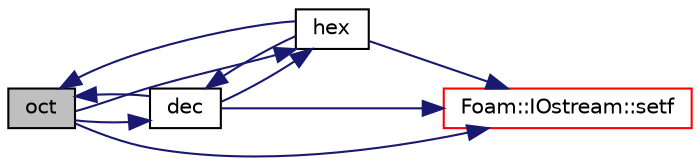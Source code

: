 digraph "oct"
{
  bgcolor="transparent";
  edge [fontname="Helvetica",fontsize="10",labelfontname="Helvetica",labelfontsize="10"];
  node [fontname="Helvetica",fontsize="10",shape=record];
  rankdir="LR";
  Node25158 [label="oct",height=0.2,width=0.4,color="black", fillcolor="grey75", style="filled", fontcolor="black"];
  Node25158 -> Node25159 [color="midnightblue",fontsize="10",style="solid",fontname="Helvetica"];
  Node25159 [label="dec",height=0.2,width=0.4,color="black",URL="$a21851.html#a47ca7adb297045b87b8c1f4cc2bcbb0d"];
  Node25159 -> Node25160 [color="midnightblue",fontsize="10",style="solid",fontname="Helvetica"];
  Node25160 [label="hex",height=0.2,width=0.4,color="black",URL="$a21851.html#a4ddae43d14dd72d6b0cd9ab61fe4e04e"];
  Node25160 -> Node25159 [color="midnightblue",fontsize="10",style="solid",fontname="Helvetica"];
  Node25160 -> Node25158 [color="midnightblue",fontsize="10",style="solid",fontname="Helvetica"];
  Node25160 -> Node25161 [color="midnightblue",fontsize="10",style="solid",fontname="Helvetica"];
  Node25161 [label="Foam::IOstream::setf",height=0.2,width=0.4,color="red",URL="$a27333.html#a7496d7abe05bdd8cffe2be14798ac34f",tooltip="Set flags of stream. "];
  Node25159 -> Node25158 [color="midnightblue",fontsize="10",style="solid",fontname="Helvetica"];
  Node25159 -> Node25161 [color="midnightblue",fontsize="10",style="solid",fontname="Helvetica"];
  Node25158 -> Node25160 [color="midnightblue",fontsize="10",style="solid",fontname="Helvetica"];
  Node25158 -> Node25161 [color="midnightblue",fontsize="10",style="solid",fontname="Helvetica"];
}
